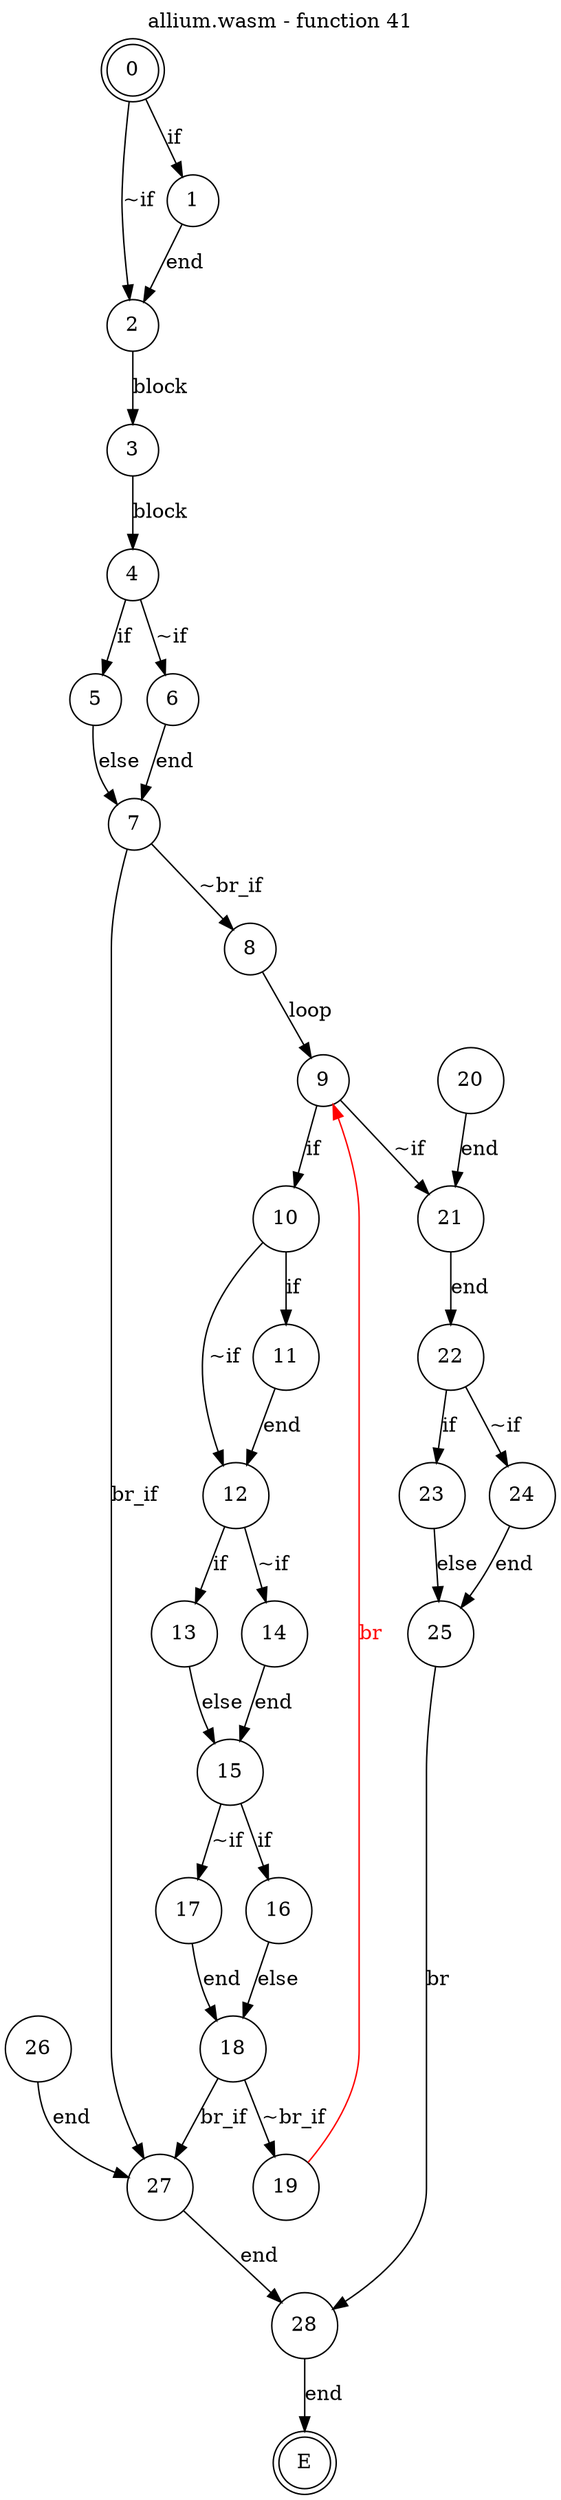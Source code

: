 digraph finite_state_machine {
    label = "allium.wasm - function 41"
    labelloc =  t
    labelfontsize = 16
    labelfontcolor = black
    labelfontname = "Helvetica"
    node [shape = doublecircle]; 0 E ;
    node [shape = circle];
    0 -> 1[label="if"];
    0 -> 2[label="~if"];
    1 -> 2[label="end"];
    2 -> 3[label="block"];
    3 -> 4[label="block"];
    4 -> 5[label="if"];
    4 -> 6[label="~if"];
    5 -> 7[label="else"];
    6 -> 7[label="end"];
    7 -> 8[label="~br_if"];
    7 -> 27[label="br_if"];
    8 -> 9[label="loop"];
    9 -> 10[label="if"];
    9 -> 21[label="~if"];
    10 -> 11[label="if"];
    10 -> 12[label="~if"];
    11 -> 12[label="end"];
    12 -> 13[label="if"];
    12 -> 14[label="~if"];
    13 -> 15[label="else"];
    14 -> 15[label="end"];
    15 -> 16[label="if"];
    15 -> 17[label="~if"];
    16 -> 18[label="else"];
    17 -> 18[label="end"];
    18 -> 19[label="~br_if"];
    18 -> 27[label="br_if"];
    19 -> 9[color="red" fontcolor="red" label="br"];
    20 -> 21[label="end"];
    21 -> 22[label="end"];
    22 -> 23[label="if"];
    22 -> 24[label="~if"];
    23 -> 25[label="else"];
    24 -> 25[label="end"];
    25 -> 28[label="br"];
    26 -> 27[label="end"];
    27 -> 28[label="end"];
    28 -> E[label="end"];
}
